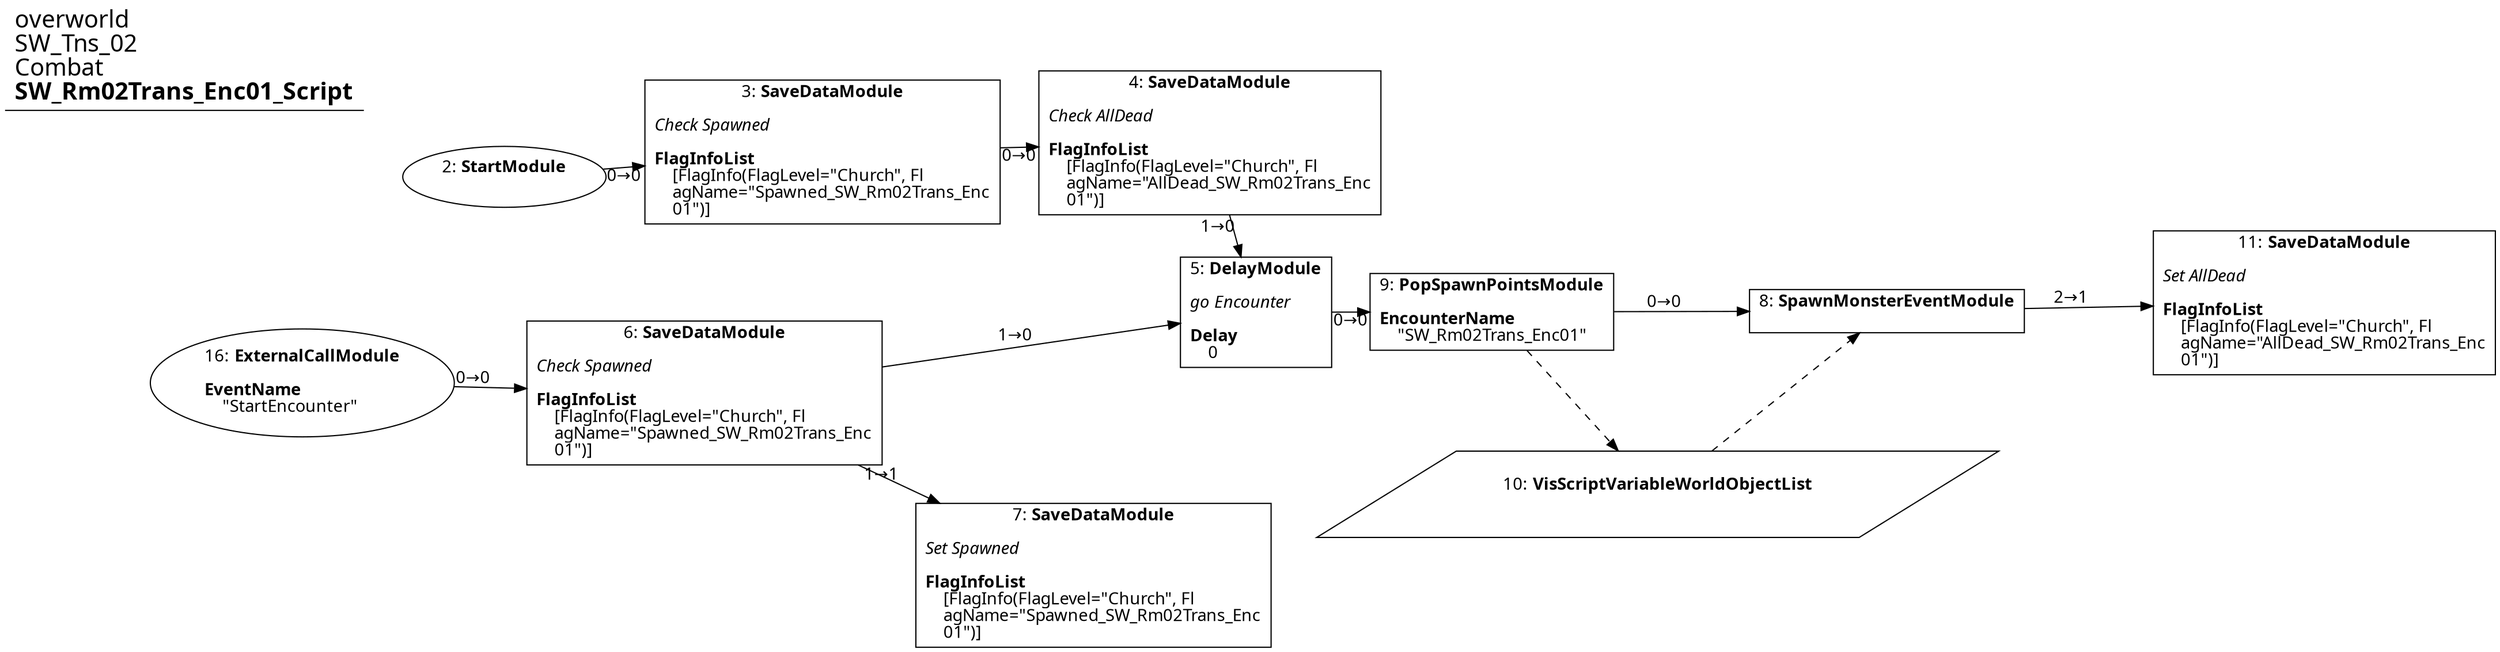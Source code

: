 digraph {
    layout = fdp;
    overlap = prism;
    sep = "+16";
    splines = spline;

    node [ shape = box ];

    graph [ fontname = "Segoe UI" ];
    node [ fontname = "Segoe UI" ];
    edge [ fontname = "Segoe UI" ];

    2 [ label = <2: <b>StartModule</b><br/><br/>> ];
    2 [ shape = oval ]
    2 [ pos = "-0.012,-0.013!" ];
    2 -> 3 [ label = "0→0" ];

    3 [ label = <3: <b>SaveDataModule</b><br/><br/><i>Check Spawned<br align="left"/></i><br align="left"/><b>FlagInfoList</b><br align="left"/>    [FlagInfo(FlagLevel=&quot;Church&quot;, Fl<br align="left"/>    agName=&quot;Spawned_SW_Rm02Trans_Enc<br align="left"/>    01&quot;)]<br align="left"/>> ];
    3 [ pos = "0.19000001,-0.011000001!" ];
    3 -> 4 [ label = "0→0" ];

    4 [ label = <4: <b>SaveDataModule</b><br/><br/><i>Check AllDead<br align="left"/></i><br align="left"/><b>FlagInfoList</b><br align="left"/>    [FlagInfo(FlagLevel=&quot;Church&quot;, Fl<br align="left"/>    agName=&quot;AllDead_SW_Rm02Trans_Enc<br align="left"/>    01&quot;)]<br align="left"/>> ];
    4 [ pos = "0.39100003,-0.011000001!" ];
    4 -> 5 [ label = "1→0" ];

    5 [ label = <5: <b>DelayModule</b><br/><br/><i>go Encounter<br align="left"/></i><br align="left"/><b>Delay</b><br align="left"/>    0<br align="left"/>> ];
    5 [ pos = "0.615,-0.142!" ];
    5 -> 9 [ label = "0→0" ];

    6 [ label = <6: <b>SaveDataModule</b><br/><br/><i>Check Spawned<br align="left"/></i><br align="left"/><b>FlagInfoList</b><br align="left"/>    [FlagInfo(FlagLevel=&quot;Church&quot;, Fl<br align="left"/>    agName=&quot;Spawned_SW_Rm02Trans_Enc<br align="left"/>    01&quot;)]<br align="left"/>> ];
    6 [ pos = "0.238,-0.21100001!" ];
    6 -> 5 [ label = "1→0" ];
    6 -> 7 [ label = "1→1" ];

    7 [ label = <7: <b>SaveDataModule</b><br/><br/><i>Set Spawned<br align="left"/></i><br align="left"/><b>FlagInfoList</b><br align="left"/>    [FlagInfo(FlagLevel=&quot;Church&quot;, Fl<br align="left"/>    agName=&quot;Spawned_SW_Rm02Trans_Enc<br align="left"/>    01&quot;)]<br align="left"/>> ];
    7 [ pos = "0.46100003,-0.31500003!" ];

    8 [ label = <8: <b>SpawnMonsterEventModule</b><br/><br/>> ];
    8 [ pos = "1.0170001,-0.142!" ];
    8 -> 11 [ label = "2→1" ];
    10 -> 8 [ style = dashed ];

    9 [ label = <9: <b>PopSpawnPointsModule</b><br/><br/><b>EncounterName</b><br align="left"/>    &quot;SW_Rm02Trans_Enc01&quot;<br align="left"/>> ];
    9 [ pos = "0.763,-0.142!" ];
    9 -> 8 [ label = "0→0" ];
    9 -> 10 [ style = dashed ];

    10 [ label = <10: <b>VisScriptVariableWorldObjectList</b><br/><br/>> ];
    10 [ shape = parallelogram ]
    10 [ pos = "0.78400004,-0.27100003!" ];

    11 [ label = <11: <b>SaveDataModule</b><br/><br/><i>Set AllDead<br align="left"/></i><br align="left"/><b>FlagInfoList</b><br align="left"/>    [FlagInfo(FlagLevel=&quot;Church&quot;, Fl<br align="left"/>    agName=&quot;AllDead_SW_Rm02Trans_Enc<br align="left"/>    01&quot;)]<br align="left"/>> ];
    11 [ pos = "1.3440001,-0.13700001!" ];

    16 [ label = <16: <b>ExternalCallModule</b><br/><br/><b>EventName</b><br align="left"/>    &quot;StartEncounter&quot;<br align="left"/>> ];
    16 [ shape = oval ]
    16 [ pos = "-0.019000001,-0.21100001!" ];
    16 -> 6 [ label = "0→0" ];

    title [ pos = "-0.020000001,-0.010000001!" ];
    title [ shape = underline ];
    title [ label = <<font point-size="20">overworld<br align="left"/>SW_Tns_02<br align="left"/>Combat<br align="left"/><b>SW_Rm02Trans_Enc01_Script</b><br align="left"/></font>> ];
}
